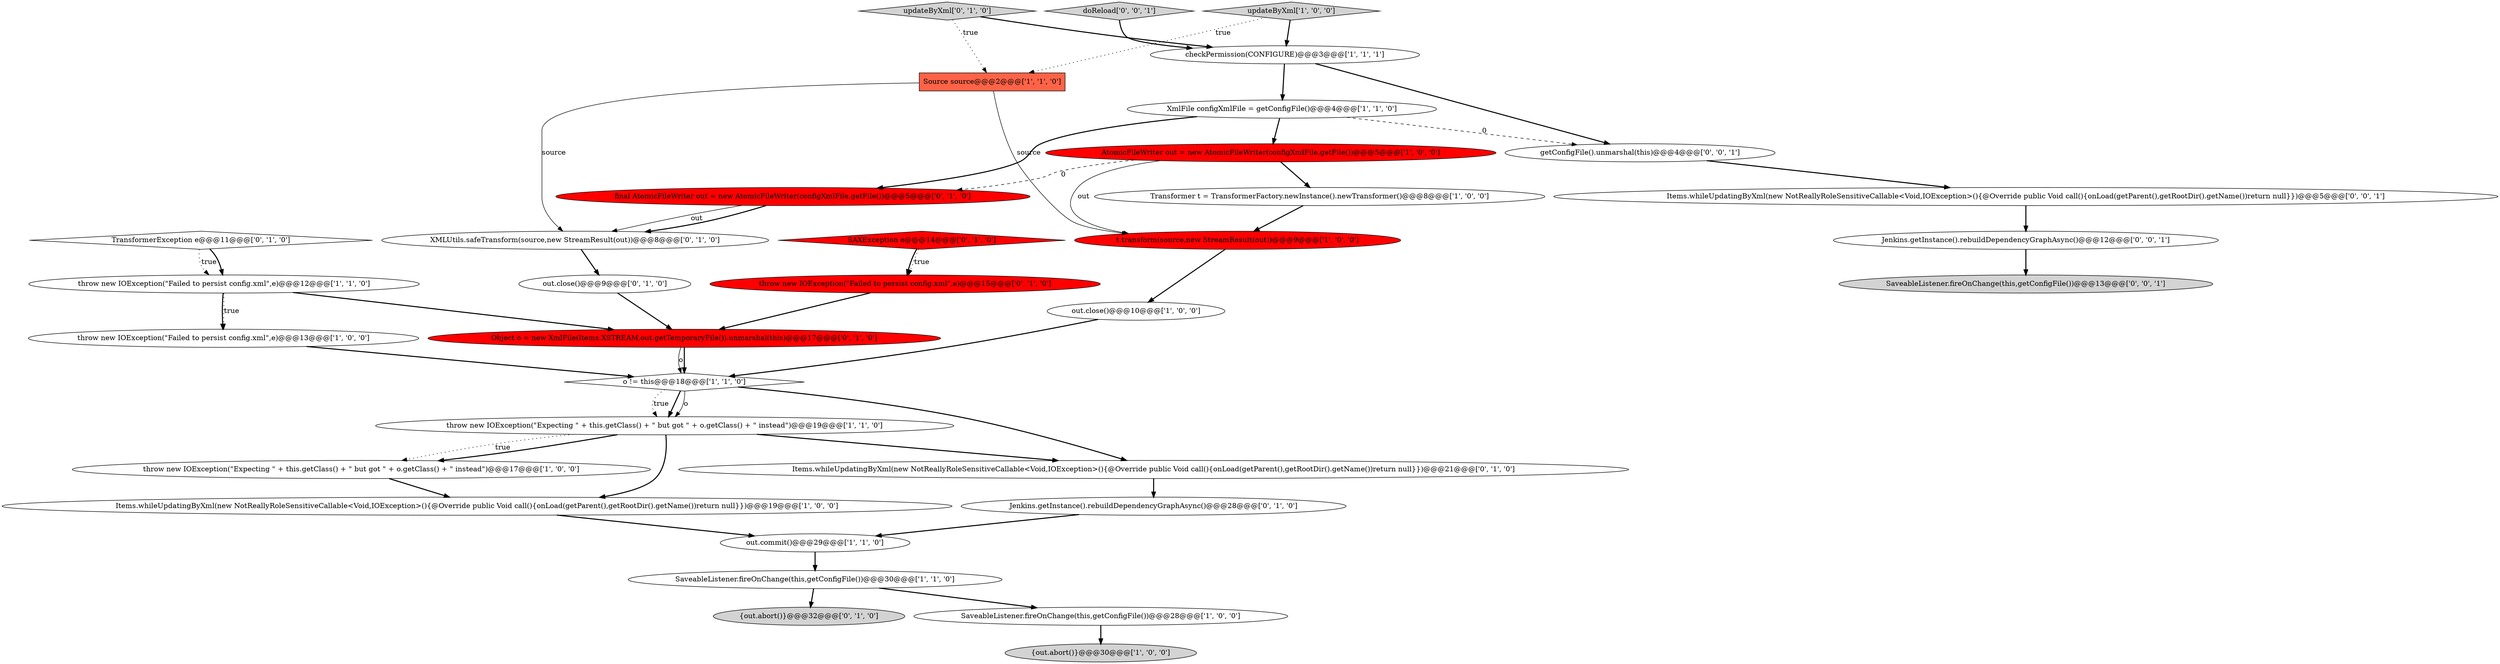 digraph {
13 [style = filled, label = "Items.whileUpdatingByXml(new NotReallyRoleSensitiveCallable<Void,IOException>(){@Override public Void call(){onLoad(getParent(),getRootDir().getName())return null}})@@@19@@@['1', '0', '0']", fillcolor = white, shape = ellipse image = "AAA0AAABBB1BBB"];
27 [style = filled, label = "Items.whileUpdatingByXml(new NotReallyRoleSensitiveCallable<Void,IOException>(){@Override public Void call(){onLoad(getParent(),getRootDir().getName())return null}})@@@21@@@['0', '1', '0']", fillcolor = white, shape = ellipse image = "AAA0AAABBB2BBB"];
6 [style = filled, label = "AtomicFileWriter out = new AtomicFileWriter(configXmlFile.getFile())@@@5@@@['1', '0', '0']", fillcolor = red, shape = ellipse image = "AAA1AAABBB1BBB"];
11 [style = filled, label = "Transformer t = TransformerFactory.newInstance().newTransformer()@@@8@@@['1', '0', '0']", fillcolor = white, shape = ellipse image = "AAA0AAABBB1BBB"];
1 [style = filled, label = "XmlFile configXmlFile = getConfigFile()@@@4@@@['1', '1', '0']", fillcolor = white, shape = ellipse image = "AAA0AAABBB1BBB"];
8 [style = filled, label = "Source source@@@2@@@['1', '1', '0']", fillcolor = tomato, shape = box image = "AAA0AAABBB1BBB"];
33 [style = filled, label = "Jenkins.getInstance().rebuildDependencyGraphAsync()@@@12@@@['0', '0', '1']", fillcolor = white, shape = ellipse image = "AAA0AAABBB3BBB"];
29 [style = filled, label = "Items.whileUpdatingByXml(new NotReallyRoleSensitiveCallable<Void,IOException>(){@Override public Void call(){onLoad(getParent(),getRootDir().getName())return null}})@@@5@@@['0', '0', '1']", fillcolor = white, shape = ellipse image = "AAA0AAABBB3BBB"];
25 [style = filled, label = "{out.abort()}@@@32@@@['0', '1', '0']", fillcolor = lightgray, shape = ellipse image = "AAA0AAABBB2BBB"];
24 [style = filled, label = "TransformerException e@@@11@@@['0', '1', '0']", fillcolor = white, shape = diamond image = "AAA0AAABBB2BBB"];
22 [style = filled, label = "SAXException e@@@14@@@['0', '1', '0']", fillcolor = red, shape = diamond image = "AAA1AAABBB2BBB"];
23 [style = filled, label = "updateByXml['0', '1', '0']", fillcolor = lightgray, shape = diamond image = "AAA0AAABBB2BBB"];
12 [style = filled, label = "t.transform(source,new StreamResult(out))@@@9@@@['1', '0', '0']", fillcolor = red, shape = ellipse image = "AAA1AAABBB1BBB"];
5 [style = filled, label = "throw new IOException(\"Expecting \" + this.getClass() + \" but got \" + o.getClass() + \" instead\")@@@19@@@['1', '1', '0']", fillcolor = white, shape = ellipse image = "AAA0AAABBB1BBB"];
0 [style = filled, label = "updateByXml['1', '0', '0']", fillcolor = lightgray, shape = diamond image = "AAA0AAABBB1BBB"];
17 [style = filled, label = "throw new IOException(\"Failed to persist config.xml\",e)@@@12@@@['1', '1', '0']", fillcolor = white, shape = ellipse image = "AAA0AAABBB1BBB"];
2 [style = filled, label = "o != this@@@18@@@['1', '1', '0']", fillcolor = white, shape = diamond image = "AAA0AAABBB1BBB"];
32 [style = filled, label = "doReload['0', '0', '1']", fillcolor = lightgray, shape = diamond image = "AAA0AAABBB3BBB"];
16 [style = filled, label = "checkPermission(CONFIGURE)@@@3@@@['1', '1', '1']", fillcolor = white, shape = ellipse image = "AAA0AAABBB1BBB"];
26 [style = filled, label = "throw new IOException(\"Failed to persist config.xml\",e)@@@15@@@['0', '1', '0']", fillcolor = red, shape = ellipse image = "AAA1AAABBB2BBB"];
30 [style = filled, label = "getConfigFile().unmarshal(this)@@@4@@@['0', '0', '1']", fillcolor = white, shape = ellipse image = "AAA0AAABBB3BBB"];
28 [style = filled, label = "XMLUtils.safeTransform(source,new StreamResult(out))@@@8@@@['0', '1', '0']", fillcolor = white, shape = ellipse image = "AAA0AAABBB2BBB"];
9 [style = filled, label = "throw new IOException(\"Failed to persist config.xml\",e)@@@13@@@['1', '0', '0']", fillcolor = white, shape = ellipse image = "AAA0AAABBB1BBB"];
15 [style = filled, label = "throw new IOException(\"Expecting \" + this.getClass() + \" but got \" + o.getClass() + \" instead\")@@@17@@@['1', '0', '0']", fillcolor = white, shape = ellipse image = "AAA0AAABBB1BBB"];
3 [style = filled, label = "out.commit()@@@29@@@['1', '1', '0']", fillcolor = white, shape = ellipse image = "AAA0AAABBB1BBB"];
18 [style = filled, label = "out.close()@@@9@@@['0', '1', '0']", fillcolor = white, shape = ellipse image = "AAA0AAABBB2BBB"];
21 [style = filled, label = "Object o = new XmlFile(Items.XSTREAM,out.getTemporaryFile()).unmarshal(this)@@@17@@@['0', '1', '0']", fillcolor = red, shape = ellipse image = "AAA1AAABBB2BBB"];
14 [style = filled, label = "out.close()@@@10@@@['1', '0', '0']", fillcolor = white, shape = ellipse image = "AAA0AAABBB1BBB"];
10 [style = filled, label = "{out.abort()}@@@30@@@['1', '0', '0']", fillcolor = lightgray, shape = ellipse image = "AAA0AAABBB1BBB"];
31 [style = filled, label = "SaveableListener.fireOnChange(this,getConfigFile())@@@13@@@['0', '0', '1']", fillcolor = lightgray, shape = ellipse image = "AAA0AAABBB3BBB"];
19 [style = filled, label = "final AtomicFileWriter out = new AtomicFileWriter(configXmlFile.getFile())@@@5@@@['0', '1', '0']", fillcolor = red, shape = ellipse image = "AAA1AAABBB2BBB"];
4 [style = filled, label = "SaveableListener.fireOnChange(this,getConfigFile())@@@30@@@['1', '1', '0']", fillcolor = white, shape = ellipse image = "AAA0AAABBB1BBB"];
7 [style = filled, label = "SaveableListener.fireOnChange(this,getConfigFile())@@@28@@@['1', '0', '0']", fillcolor = white, shape = ellipse image = "AAA0AAABBB1BBB"];
20 [style = filled, label = "Jenkins.getInstance().rebuildDependencyGraphAsync()@@@28@@@['0', '1', '0']", fillcolor = white, shape = ellipse image = "AAA0AAABBB2BBB"];
22->26 [style = bold, label=""];
0->16 [style = bold, label=""];
23->16 [style = bold, label=""];
15->13 [style = bold, label=""];
28->18 [style = bold, label=""];
4->25 [style = bold, label=""];
23->8 [style = dotted, label="true"];
9->2 [style = bold, label=""];
7->10 [style = bold, label=""];
1->30 [style = dashed, label="0"];
17->9 [style = bold, label=""];
24->17 [style = dotted, label="true"];
21->2 [style = solid, label="o"];
5->15 [style = bold, label=""];
11->12 [style = bold, label=""];
20->3 [style = bold, label=""];
32->16 [style = bold, label=""];
8->12 [style = solid, label="source"];
8->28 [style = solid, label="source"];
3->4 [style = bold, label=""];
30->29 [style = bold, label=""];
5->15 [style = dotted, label="true"];
4->7 [style = bold, label=""];
21->2 [style = bold, label=""];
26->21 [style = bold, label=""];
0->8 [style = dotted, label="true"];
6->12 [style = solid, label="out"];
2->5 [style = solid, label="o"];
19->28 [style = solid, label="out"];
29->33 [style = bold, label=""];
1->6 [style = bold, label=""];
13->3 [style = bold, label=""];
16->1 [style = bold, label=""];
22->26 [style = dotted, label="true"];
6->11 [style = bold, label=""];
5->13 [style = bold, label=""];
16->30 [style = bold, label=""];
17->9 [style = dotted, label="true"];
24->17 [style = bold, label=""];
12->14 [style = bold, label=""];
6->19 [style = dashed, label="0"];
2->27 [style = bold, label=""];
33->31 [style = bold, label=""];
14->2 [style = bold, label=""];
19->28 [style = bold, label=""];
18->21 [style = bold, label=""];
5->27 [style = bold, label=""];
1->19 [style = bold, label=""];
2->5 [style = dotted, label="true"];
17->21 [style = bold, label=""];
27->20 [style = bold, label=""];
2->5 [style = bold, label=""];
}
